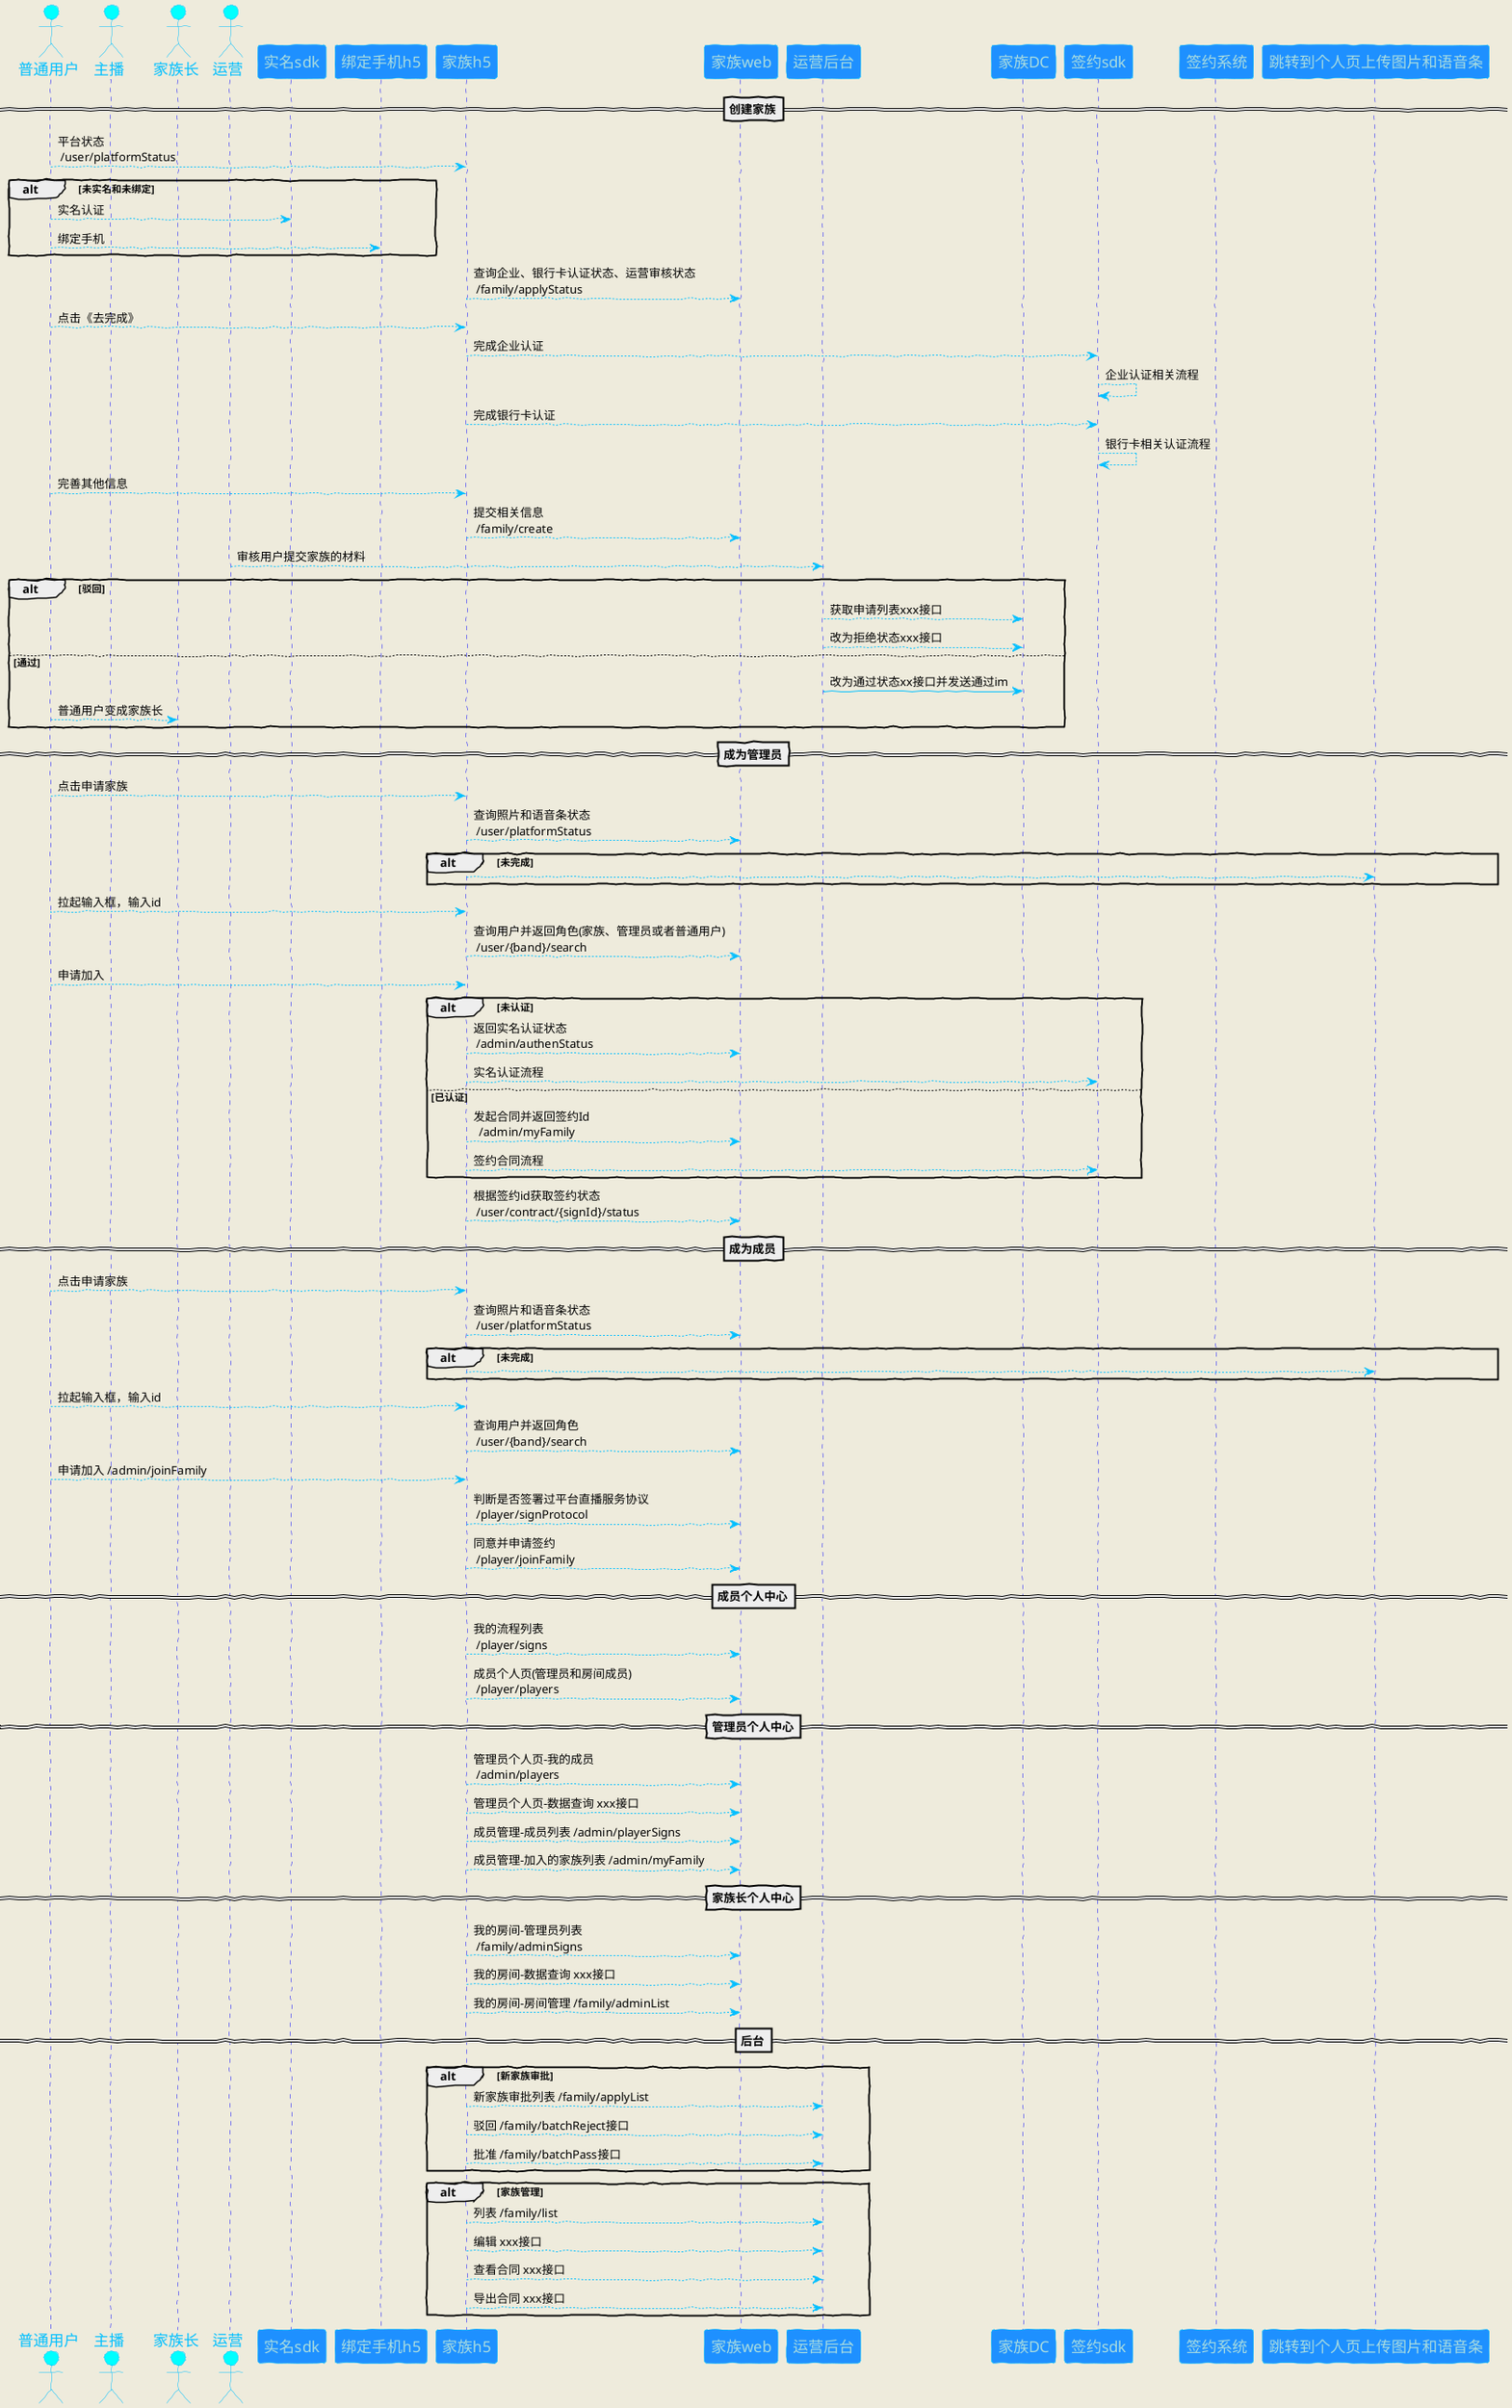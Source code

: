 @startuml
skinparam backgroundColor #EEEBDC
skinparam handwritten true
skinparam sequence {
ArrowColor DeepSkyBlue
ActorBorderColor DeepSkyBlue
LifeLineBorderColor blue
LifeLineBackgroundColor #A9DCDF

ParticipantBorderColor DeepSkyBlue
ParticipantBackgroundColor DodgerBlue
ParticipantFontName Impact
ParticipantFontSize 17
ParticipantFontColor #A9DCDF

ActorBackgroundColor aqua
ActorFontColor DeepSkyBlue
ActorFontSize 17
ActorFontName Aapex
}


actor 普通用户
actor 主播
actor 家族长
actor 运营
participant 实名sdk
participant 绑定手机h5
participant 家族h5
participant 家族web
participant 运营后台
participant 家族DC
participant 签约sdk
participant 签约系统

==创建家族==
普通用户 --> 家族h5:平台状态\n /user/platformStatus
alt 未实名和未绑定
普通用户 --> 实名sdk:实名认证
普通用户 --> 绑定手机h5:绑定手机
end
家族h5 --> 家族web:查询企业、银行卡认证状态、运营审核状态\n /family/applyStatus
普通用户 --> 家族h5:点击《去完成》
家族h5 --> 签约sdk:完成企业认证
签约sdk --> 签约sdk:企业认证相关流程
家族h5 --> 签约sdk:完成银行卡认证
签约sdk --> 签约sdk:银行卡相关认证流程
普通用户 --> 家族h5:完善其他信息
家族h5 --> 家族web:提交相关信息\n /family/create
运营 --> 运营后台:审核用户提交家族的材料
alt 驳回
运营后台 --> 家族DC:获取申请列表xxx接口
运营后台 --> 家族DC:改为拒绝状态xxx接口
else 通过
运营后台 -> 家族DC:改为通过状态xx接口并发送通过im
普通用户 --> 家族长:普通用户变成家族长
end
==成为管理员==
普通用户 --> 家族h5:点击申请家族
家族h5 --> 家族web:查询照片和语音条状态\n /user/platformStatus
alt 未完成
家族h5 --> 跳转到个人页上传图片和语音条
end
普通用户 --> 家族h5:拉起输入框，输入id
家族h5 --> 家族web:查询用户并返回角色(家族、管理员或者普通用户)\n /user/{band}/search
普通用户 --> 家族h5:申请加入
alt 未认证
    家族h5 --> 家族web:返回实名认证状态\n /admin/authenStatus
    家族h5 --> 签约sdk:实名认证流程
    else 已认证
    家族h5 --> 家族web:发起合同并返回签约Id\n  /admin/myFamily
    家族h5 --> 签约sdk:签约合同流程
end
家族h5 --> 家族web:根据签约id获取签约状态\n /user/contract/{signId}/status
==成为成员==
普通用户 --> 家族h5:点击申请家族
家族h5 --> 家族web:查询照片和语音条状态\n /user/platformStatus
alt 未完成
家族h5 --> 跳转到个人页上传图片和语音条
end
普通用户 --> 家族h5:拉起输入框，输入id
家族h5 --> 家族web:查询用户并返回角色\n /user/{band}/search
普通用户 --> 家族h5:申请加入 /admin/joinFamily
家族h5 --> 家族web:判断是否签署过平台直播服务协议\n /player/signProtocol
家族h5 --> 家族web:同意并申请签约\n /player/joinFamily
==成员个人中心==
家族h5 --> 家族web:我的流程列表\n /player/signs
家族h5 --> 家族web:成员个人页(管理员和房间成员)\n /player/players
==管理员个人中心==
家族h5 --> 家族web:管理员个人页-我的成员\n /admin/players
家族h5 --> 家族web:管理员个人页-数据查询 xxx接口
家族h5 --> 家族web:成员管理-成员列表 /admin/playerSigns
家族h5 --> 家族web:成员管理-加入的家族列表 /admin/myFamily
==家族长个人中心==
家族h5 --> 家族web:我的房间-管理员列表\n /family/adminSigns
家族h5 --> 家族web:我的房间-数据查询 xxx接口
家族h5 --> 家族web:我的房间-房间管理 /family/adminList
==后台==
alt 新家族审批
家族h5 --> 运营后台:新家族审批列表 /family/applyList
家族h5 --> 运营后台:驳回 /family/batchReject接口
家族h5 --> 运营后台:批准 /family/batchPass接口
end
alt 家族管理
家族h5 --> 运营后台:列表 /family/list
家族h5 --> 运营后台:编辑 xxx接口
家族h5 --> 运营后台:查看合同 xxx接口
家族h5 --> 运营后台:导出合同 xxx接口
end

@enduml